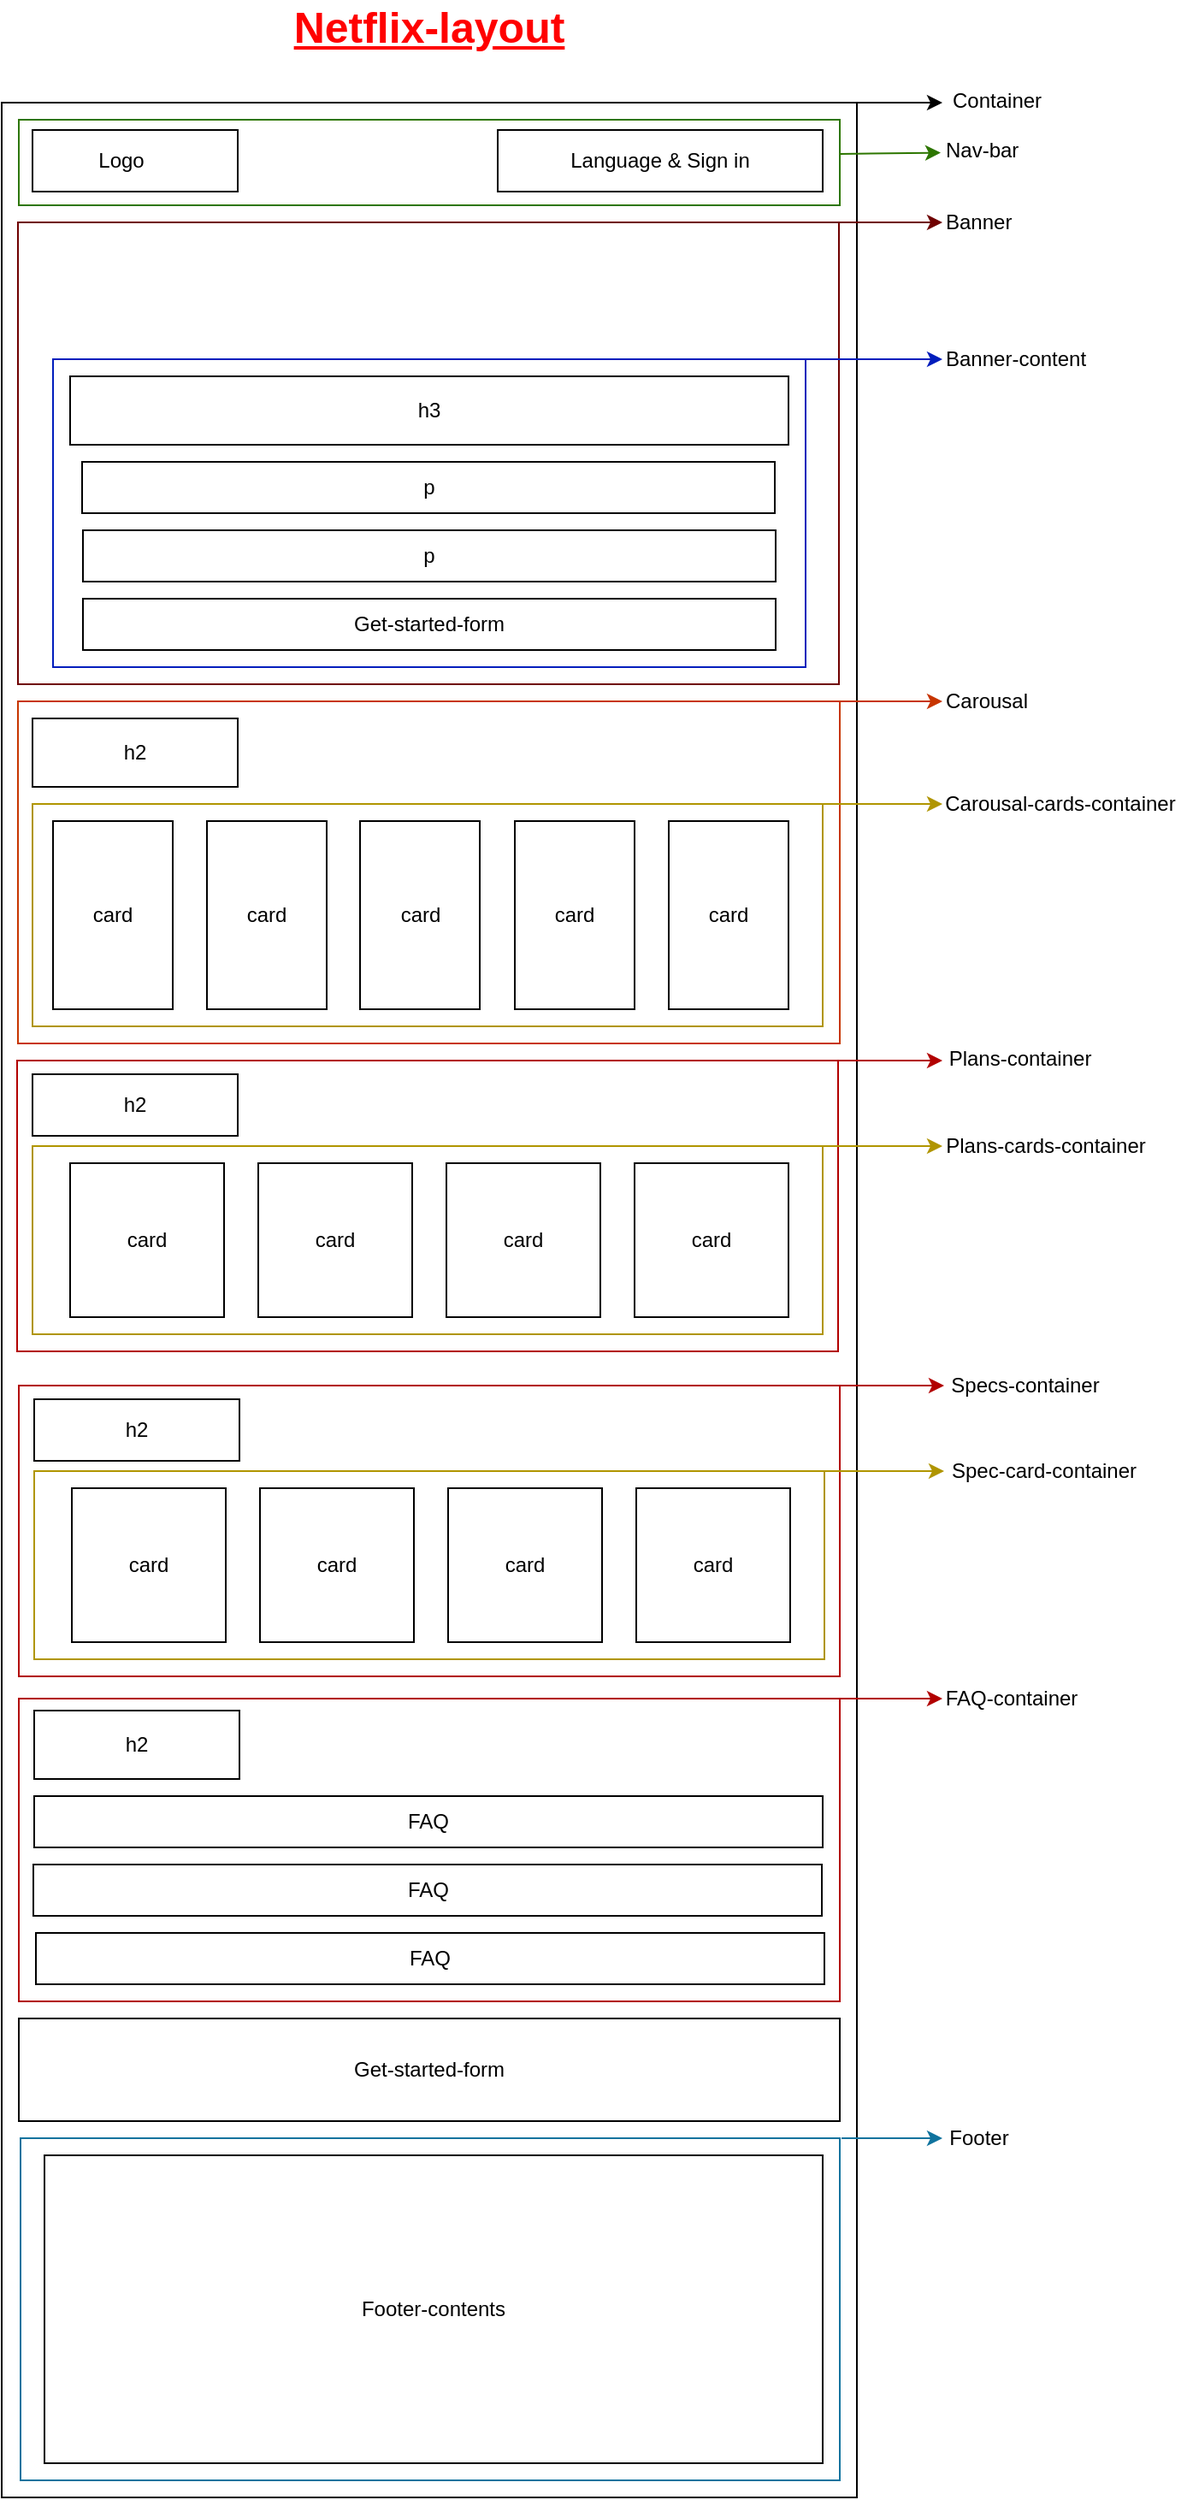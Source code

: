 <mxfile version="26.2.2">
  <diagram name="Page-1" id="VHkAz_g4b-9WarPghkiA">
    <mxGraphModel dx="985" dy="581" grid="1" gridSize="10" guides="1" tooltips="1" connect="1" arrows="1" fold="1" page="1" pageScale="1" pageWidth="850" pageHeight="1100" math="0" shadow="0">
      <root>
        <mxCell id="0" />
        <mxCell id="1" parent="0" />
        <mxCell id="GMgysGgVxunvrSP5ivFi-1" value="" style="rounded=0;whiteSpace=wrap;html=1;" vertex="1" parent="1">
          <mxGeometry x="10" y="80" width="500" height="1400" as="geometry" />
        </mxCell>
        <mxCell id="GMgysGgVxunvrSP5ivFi-6" value="" style="endArrow=classic;html=1;rounded=0;exitX=1;exitY=0;exitDx=0;exitDy=0;" edge="1" parent="1" source="GMgysGgVxunvrSP5ivFi-1">
          <mxGeometry width="50" height="50" relative="1" as="geometry">
            <mxPoint x="400" y="460" as="sourcePoint" />
            <mxPoint x="560" y="80" as="targetPoint" />
          </mxGeometry>
        </mxCell>
        <mxCell id="GMgysGgVxunvrSP5ivFi-7" value="Container" style="text;strokeColor=none;fillColor=none;align=left;verticalAlign=middle;spacingLeft=4;spacingRight=4;overflow=hidden;points=[[0,0.5],[1,0.5]];portConstraint=eastwest;rotatable=0;whiteSpace=wrap;html=1;" vertex="1" parent="1">
          <mxGeometry x="560" y="64" width="80" height="30" as="geometry" />
        </mxCell>
        <mxCell id="GMgysGgVxunvrSP5ivFi-8" value="" style="rounded=0;whiteSpace=wrap;html=1;fillColor=none;fontColor=#ffffff;strokeColor=#2D7600;" vertex="1" parent="1">
          <mxGeometry x="20" y="90" width="480" height="50" as="geometry" />
        </mxCell>
        <mxCell id="GMgysGgVxunvrSP5ivFi-10" value="Nav-bar" style="text;strokeColor=none;fillColor=none;align=left;verticalAlign=middle;spacingLeft=4;spacingRight=4;overflow=hidden;points=[[0,0.5],[1,0.5]];portConstraint=eastwest;rotatable=0;whiteSpace=wrap;html=1;" vertex="1" parent="1">
          <mxGeometry x="556" y="93" width="80" height="30" as="geometry" />
        </mxCell>
        <mxCell id="GMgysGgVxunvrSP5ivFi-12" value="" style="rounded=0;whiteSpace=wrap;html=1;fillColor=none;fontColor=#ffffff;strokeColor=#6F0000;" vertex="1" parent="1">
          <mxGeometry x="19.5" y="150" width="480" height="270" as="geometry" />
        </mxCell>
        <mxCell id="GMgysGgVxunvrSP5ivFi-13" value="" style="endArrow=classic;html=1;rounded=0;exitX=1;exitY=0;exitDx=0;exitDy=0;fillColor=#a20025;strokeColor=#6F0000;" edge="1" parent="1">
          <mxGeometry width="50" height="50" relative="1" as="geometry">
            <mxPoint x="500" y="150" as="sourcePoint" />
            <mxPoint x="560" y="150" as="targetPoint" />
          </mxGeometry>
        </mxCell>
        <mxCell id="GMgysGgVxunvrSP5ivFi-14" value="Banner" style="text;strokeColor=none;fillColor=none;align=left;verticalAlign=middle;spacingLeft=4;spacingRight=4;overflow=hidden;points=[[0,0.5],[1,0.5]];portConstraint=eastwest;rotatable=0;whiteSpace=wrap;html=1;" vertex="1" parent="1">
          <mxGeometry x="556" y="135" width="80" height="30" as="geometry" />
        </mxCell>
        <mxCell id="GMgysGgVxunvrSP5ivFi-15" value="" style="rounded=0;whiteSpace=wrap;html=1;fillColor=none;fontColor=#ffffff;strokeColor=#001DBC;" vertex="1" parent="1">
          <mxGeometry x="40" y="230" width="440" height="180" as="geometry" />
        </mxCell>
        <mxCell id="GMgysGgVxunvrSP5ivFi-16" value="" style="endArrow=classic;html=1;rounded=0;exitX=1;exitY=0;exitDx=0;exitDy=0;fillColor=#0050ef;strokeColor=#001DBC;" edge="1" parent="1" source="GMgysGgVxunvrSP5ivFi-15">
          <mxGeometry width="50" height="50" relative="1" as="geometry">
            <mxPoint x="240" y="180" as="sourcePoint" />
            <mxPoint x="560" y="230" as="targetPoint" />
          </mxGeometry>
        </mxCell>
        <mxCell id="GMgysGgVxunvrSP5ivFi-17" value="Banner-content" style="text;strokeColor=none;fillColor=none;align=left;verticalAlign=middle;spacingLeft=4;spacingRight=4;overflow=hidden;points=[[0,0.5],[1,0.5]];portConstraint=eastwest;rotatable=0;whiteSpace=wrap;html=1;" vertex="1" parent="1">
          <mxGeometry x="556" y="215" width="110" height="30" as="geometry" />
        </mxCell>
        <mxCell id="GMgysGgVxunvrSP5ivFi-18" value="" style="endArrow=classic;html=1;rounded=0;fillColor=#60a917;strokeColor=#2D7600;" edge="1" parent="1">
          <mxGeometry width="50" height="50" relative="1" as="geometry">
            <mxPoint x="500" y="110" as="sourcePoint" />
            <mxPoint x="559" y="109.28" as="targetPoint" />
          </mxGeometry>
        </mxCell>
        <mxCell id="GMgysGgVxunvrSP5ivFi-19" value="" style="rounded=0;whiteSpace=wrap;html=1;" vertex="1" parent="1">
          <mxGeometry x="50" y="240" width="420" height="40" as="geometry" />
        </mxCell>
        <mxCell id="GMgysGgVxunvrSP5ivFi-22" value="" style="rounded=0;whiteSpace=wrap;html=1;" vertex="1" parent="1">
          <mxGeometry x="57" y="290" width="405" height="30" as="geometry" />
        </mxCell>
        <mxCell id="GMgysGgVxunvrSP5ivFi-23" value="p" style="text;html=1;align=center;verticalAlign=middle;whiteSpace=wrap;rounded=0;" vertex="1" parent="1">
          <mxGeometry x="230" y="290" width="60" height="30" as="geometry" />
        </mxCell>
        <mxCell id="GMgysGgVxunvrSP5ivFi-24" value="h3" style="text;html=1;align=center;verticalAlign=middle;whiteSpace=wrap;rounded=0;" vertex="1" parent="1">
          <mxGeometry x="229.5" y="245" width="60" height="30" as="geometry" />
        </mxCell>
        <mxCell id="GMgysGgVxunvrSP5ivFi-25" value="Netflix-layout" style="text;html=1;align=center;verticalAlign=middle;whiteSpace=wrap;rounded=0;fontSize=25;fontStyle=5;fontColor=#FF0101;" vertex="1" parent="1">
          <mxGeometry x="175" y="20" width="170" height="30" as="geometry" />
        </mxCell>
        <mxCell id="GMgysGgVxunvrSP5ivFi-26" value="" style="rounded=0;whiteSpace=wrap;html=1;" vertex="1" parent="1">
          <mxGeometry x="57.5" y="330" width="405" height="30" as="geometry" />
        </mxCell>
        <mxCell id="GMgysGgVxunvrSP5ivFi-27" value="p" style="text;html=1;align=center;verticalAlign=middle;whiteSpace=wrap;rounded=0;" vertex="1" parent="1">
          <mxGeometry x="230" y="330" width="60" height="30" as="geometry" />
        </mxCell>
        <mxCell id="GMgysGgVxunvrSP5ivFi-29" value="" style="rounded=0;whiteSpace=wrap;html=1;" vertex="1" parent="1">
          <mxGeometry x="57.5" y="370" width="405" height="30" as="geometry" />
        </mxCell>
        <mxCell id="GMgysGgVxunvrSP5ivFi-30" value="Get-started-form" style="text;html=1;align=center;verticalAlign=middle;whiteSpace=wrap;rounded=0;" vertex="1" parent="1">
          <mxGeometry x="210" y="370" width="100" height="30" as="geometry" />
        </mxCell>
        <mxCell id="GMgysGgVxunvrSP5ivFi-32" value="" style="rounded=0;whiteSpace=wrap;html=1;" vertex="1" parent="1">
          <mxGeometry x="28" y="96" width="120" height="36" as="geometry" />
        </mxCell>
        <mxCell id="GMgysGgVxunvrSP5ivFi-33" value="Logo" style="text;html=1;align=center;verticalAlign=middle;whiteSpace=wrap;rounded=0;" vertex="1" parent="1">
          <mxGeometry x="50" y="99" width="60" height="30" as="geometry" />
        </mxCell>
        <mxCell id="GMgysGgVxunvrSP5ivFi-37" value="" style="rounded=0;whiteSpace=wrap;html=1;" vertex="1" parent="1">
          <mxGeometry x="300" y="96" width="190" height="36" as="geometry" />
        </mxCell>
        <mxCell id="GMgysGgVxunvrSP5ivFi-38" value="Language &amp;amp; Sign in" style="text;html=1;align=center;verticalAlign=middle;whiteSpace=wrap;rounded=0;" vertex="1" parent="1">
          <mxGeometry x="320" y="99" width="150" height="30" as="geometry" />
        </mxCell>
        <mxCell id="GMgysGgVxunvrSP5ivFi-39" value="" style="rounded=0;whiteSpace=wrap;html=1;fillColor=none;fontColor=#000000;strokeColor=#C73500;" vertex="1" parent="1">
          <mxGeometry x="19.5" y="430" width="480.5" height="200" as="geometry" />
        </mxCell>
        <mxCell id="GMgysGgVxunvrSP5ivFi-40" value="" style="endArrow=classic;html=1;rounded=0;exitX=1;exitY=0;exitDx=0;exitDy=0;fillColor=#fa6800;strokeColor=#C73500;" edge="1" parent="1" source="GMgysGgVxunvrSP5ivFi-39">
          <mxGeometry width="50" height="50" relative="1" as="geometry">
            <mxPoint x="240" y="460" as="sourcePoint" />
            <mxPoint x="560" y="430" as="targetPoint" />
          </mxGeometry>
        </mxCell>
        <mxCell id="GMgysGgVxunvrSP5ivFi-41" value="Carousal" style="text;html=1;align=center;verticalAlign=middle;whiteSpace=wrap;rounded=0;" vertex="1" parent="1">
          <mxGeometry x="556" y="415" width="60" height="30" as="geometry" />
        </mxCell>
        <mxCell id="GMgysGgVxunvrSP5ivFi-42" value="" style="rounded=0;whiteSpace=wrap;html=1;" vertex="1" parent="1">
          <mxGeometry x="28" y="440" width="120" height="40" as="geometry" />
        </mxCell>
        <mxCell id="GMgysGgVxunvrSP5ivFi-45" value="h2" style="text;html=1;align=center;verticalAlign=middle;whiteSpace=wrap;rounded=0;" vertex="1" parent="1">
          <mxGeometry x="58" y="445" width="60" height="30" as="geometry" />
        </mxCell>
        <mxCell id="GMgysGgVxunvrSP5ivFi-46" value="" style="rounded=0;whiteSpace=wrap;html=1;fillColor=none;fontColor=#000000;strokeColor=#B09500;" vertex="1" parent="1">
          <mxGeometry x="28" y="490" width="462" height="130" as="geometry" />
        </mxCell>
        <mxCell id="GMgysGgVxunvrSP5ivFi-47" value="" style="endArrow=classic;html=1;rounded=0;exitX=1;exitY=0;exitDx=0;exitDy=0;fillColor=#e3c800;strokeColor=#B09500;" edge="1" parent="1" source="GMgysGgVxunvrSP5ivFi-46">
          <mxGeometry width="50" height="50" relative="1" as="geometry">
            <mxPoint x="240" y="520" as="sourcePoint" />
            <mxPoint x="560" y="490" as="targetPoint" />
          </mxGeometry>
        </mxCell>
        <mxCell id="GMgysGgVxunvrSP5ivFi-48" value="Carousal-cards-container" style="text;html=1;align=center;verticalAlign=middle;whiteSpace=wrap;rounded=0;" vertex="1" parent="1">
          <mxGeometry x="556" y="475" width="146" height="30" as="geometry" />
        </mxCell>
        <mxCell id="GMgysGgVxunvrSP5ivFi-49" value="card" style="rounded=0;whiteSpace=wrap;html=1;" vertex="1" parent="1">
          <mxGeometry x="40" y="500" width="70" height="110" as="geometry" />
        </mxCell>
        <mxCell id="GMgysGgVxunvrSP5ivFi-50" value="card" style="rounded=0;whiteSpace=wrap;html=1;" vertex="1" parent="1">
          <mxGeometry x="219.5" y="500" width="70" height="110" as="geometry" />
        </mxCell>
        <mxCell id="GMgysGgVxunvrSP5ivFi-51" value="card" style="rounded=0;whiteSpace=wrap;html=1;" vertex="1" parent="1">
          <mxGeometry x="130" y="500" width="70" height="110" as="geometry" />
        </mxCell>
        <mxCell id="GMgysGgVxunvrSP5ivFi-52" value="card" style="rounded=0;whiteSpace=wrap;html=1;" vertex="1" parent="1">
          <mxGeometry x="310" y="500" width="70" height="110" as="geometry" />
        </mxCell>
        <mxCell id="GMgysGgVxunvrSP5ivFi-53" value="card" style="rounded=0;whiteSpace=wrap;html=1;" vertex="1" parent="1">
          <mxGeometry x="400" y="500" width="70" height="110" as="geometry" />
        </mxCell>
        <mxCell id="GMgysGgVxunvrSP5ivFi-54" value="" style="rounded=0;whiteSpace=wrap;html=1;fillColor=none;fontColor=#ffffff;strokeColor=#B20000;" vertex="1" parent="1">
          <mxGeometry x="19" y="640" width="480" height="170" as="geometry" />
        </mxCell>
        <mxCell id="GMgysGgVxunvrSP5ivFi-55" value="" style="endArrow=classic;html=1;rounded=0;exitX=1;exitY=0;exitDx=0;exitDy=0;fillColor=#e51400;strokeColor=#B20000;" edge="1" parent="1" source="GMgysGgVxunvrSP5ivFi-54">
          <mxGeometry width="50" height="50" relative="1" as="geometry">
            <mxPoint x="540" y="670" as="sourcePoint" />
            <mxPoint x="560" y="640" as="targetPoint" />
          </mxGeometry>
        </mxCell>
        <mxCell id="GMgysGgVxunvrSP5ivFi-56" value="Plans-container" style="text;html=1;align=center;verticalAlign=middle;resizable=0;points=[];autosize=1;strokeColor=none;fillColor=none;" vertex="1" parent="1">
          <mxGeometry x="550" y="624" width="110" height="30" as="geometry" />
        </mxCell>
        <mxCell id="GMgysGgVxunvrSP5ivFi-57" value="h2" style="rounded=0;whiteSpace=wrap;html=1;" vertex="1" parent="1">
          <mxGeometry x="28" y="648" width="120" height="36" as="geometry" />
        </mxCell>
        <mxCell id="GMgysGgVxunvrSP5ivFi-58" value="" style="rounded=0;whiteSpace=wrap;html=1;fillColor=none;fontColor=#000000;strokeColor=#B09500;" vertex="1" parent="1">
          <mxGeometry x="28" y="690" width="462" height="110" as="geometry" />
        </mxCell>
        <mxCell id="GMgysGgVxunvrSP5ivFi-59" value="" style="endArrow=classic;html=1;rounded=0;exitX=1;exitY=0;exitDx=0;exitDy=0;fillColor=#e3c800;strokeColor=#B09500;" edge="1" parent="1" source="GMgysGgVxunvrSP5ivFi-58">
          <mxGeometry width="50" height="50" relative="1" as="geometry">
            <mxPoint x="370" y="730" as="sourcePoint" />
            <mxPoint x="560" y="690" as="targetPoint" />
          </mxGeometry>
        </mxCell>
        <mxCell id="GMgysGgVxunvrSP5ivFi-60" value="Plans-cards-container" style="text;html=1;align=center;verticalAlign=middle;resizable=0;points=[];autosize=1;strokeColor=none;fillColor=none;" vertex="1" parent="1">
          <mxGeometry x="550" y="675" width="140" height="30" as="geometry" />
        </mxCell>
        <mxCell id="GMgysGgVxunvrSP5ivFi-61" value="card" style="whiteSpace=wrap;html=1;aspect=fixed;" vertex="1" parent="1">
          <mxGeometry x="50" y="700" width="90" height="90" as="geometry" />
        </mxCell>
        <mxCell id="GMgysGgVxunvrSP5ivFi-62" value="card" style="whiteSpace=wrap;html=1;aspect=fixed;" vertex="1" parent="1">
          <mxGeometry x="160" y="700" width="90" height="90" as="geometry" />
        </mxCell>
        <mxCell id="GMgysGgVxunvrSP5ivFi-63" value="card" style="whiteSpace=wrap;html=1;aspect=fixed;" vertex="1" parent="1">
          <mxGeometry x="270" y="700" width="90" height="90" as="geometry" />
        </mxCell>
        <mxCell id="GMgysGgVxunvrSP5ivFi-64" value="card" style="whiteSpace=wrap;html=1;aspect=fixed;" vertex="1" parent="1">
          <mxGeometry x="380" y="700" width="90" height="90" as="geometry" />
        </mxCell>
        <mxCell id="GMgysGgVxunvrSP5ivFi-67" value="" style="rounded=0;whiteSpace=wrap;html=1;fillColor=none;fontColor=#ffffff;strokeColor=#B20000;" vertex="1" parent="1">
          <mxGeometry x="20" y="830" width="480" height="170" as="geometry" />
        </mxCell>
        <mxCell id="GMgysGgVxunvrSP5ivFi-68" value="h2" style="rounded=0;whiteSpace=wrap;html=1;" vertex="1" parent="1">
          <mxGeometry x="29" y="838" width="120" height="36" as="geometry" />
        </mxCell>
        <mxCell id="GMgysGgVxunvrSP5ivFi-69" value="card" style="whiteSpace=wrap;html=1;aspect=fixed;" vertex="1" parent="1">
          <mxGeometry x="51" y="890" width="90" height="90" as="geometry" />
        </mxCell>
        <mxCell id="GMgysGgVxunvrSP5ivFi-70" value="card" style="whiteSpace=wrap;html=1;aspect=fixed;" vertex="1" parent="1">
          <mxGeometry x="161" y="890" width="90" height="90" as="geometry" />
        </mxCell>
        <mxCell id="GMgysGgVxunvrSP5ivFi-71" value="card" style="whiteSpace=wrap;html=1;aspect=fixed;" vertex="1" parent="1">
          <mxGeometry x="271" y="890" width="90" height="90" as="geometry" />
        </mxCell>
        <mxCell id="GMgysGgVxunvrSP5ivFi-72" value="card" style="whiteSpace=wrap;html=1;aspect=fixed;" vertex="1" parent="1">
          <mxGeometry x="381" y="890" width="90" height="90" as="geometry" />
        </mxCell>
        <mxCell id="GMgysGgVxunvrSP5ivFi-73" value="" style="rounded=0;whiteSpace=wrap;html=1;fillColor=none;fontColor=#000000;strokeColor=#B09500;" vertex="1" parent="1">
          <mxGeometry x="29" y="880" width="462" height="110" as="geometry" />
        </mxCell>
        <mxCell id="GMgysGgVxunvrSP5ivFi-74" value="" style="endArrow=classic;html=1;rounded=0;exitX=1;exitY=0;exitDx=0;exitDy=0;fillColor=#e3c800;strokeColor=#B09500;" edge="1" source="GMgysGgVxunvrSP5ivFi-73" parent="1">
          <mxGeometry width="50" height="50" relative="1" as="geometry">
            <mxPoint x="371" y="920" as="sourcePoint" />
            <mxPoint x="561" y="880" as="targetPoint" />
          </mxGeometry>
        </mxCell>
        <mxCell id="GMgysGgVxunvrSP5ivFi-75" value="" style="endArrow=classic;html=1;rounded=0;exitX=1;exitY=0;exitDx=0;exitDy=0;fillColor=#e51400;strokeColor=#B20000;" edge="1" source="GMgysGgVxunvrSP5ivFi-67" parent="1">
          <mxGeometry width="50" height="50" relative="1" as="geometry">
            <mxPoint x="541" y="860" as="sourcePoint" />
            <mxPoint x="561" y="830" as="targetPoint" />
          </mxGeometry>
        </mxCell>
        <mxCell id="GMgysGgVxunvrSP5ivFi-76" value="Specs-container" style="text;html=1;align=center;verticalAlign=middle;resizable=0;points=[];autosize=1;strokeColor=none;fillColor=none;" vertex="1" parent="1">
          <mxGeometry x="553" y="815" width="110" height="30" as="geometry" />
        </mxCell>
        <mxCell id="GMgysGgVxunvrSP5ivFi-77" value="Spec-card-container" style="text;html=1;align=center;verticalAlign=middle;resizable=0;points=[];autosize=1;strokeColor=none;fillColor=none;" vertex="1" parent="1">
          <mxGeometry x="554" y="865" width="130" height="30" as="geometry" />
        </mxCell>
        <mxCell id="GMgysGgVxunvrSP5ivFi-81" value="" style="whiteSpace=wrap;html=1;fillColor=none;fontColor=#ffffff;strokeColor=#B20000;" vertex="1" parent="1">
          <mxGeometry x="20" y="1013" width="480" height="177" as="geometry" />
        </mxCell>
        <mxCell id="GMgysGgVxunvrSP5ivFi-82" value="" style="edgeStyle=none;orthogonalLoop=1;jettySize=auto;html=1;rounded=0;fillColor=#e51400;strokeColor=#B20000;" edge="1" parent="1">
          <mxGeometry width="100" relative="1" as="geometry">
            <mxPoint x="500" y="1013" as="sourcePoint" />
            <mxPoint x="560" y="1013" as="targetPoint" />
            <Array as="points" />
          </mxGeometry>
        </mxCell>
        <mxCell id="GMgysGgVxunvrSP5ivFi-83" value="FAQ-container" style="text;html=1;align=center;verticalAlign=middle;resizable=0;points=[];autosize=1;strokeColor=none;fillColor=none;" vertex="1" parent="1">
          <mxGeometry x="550" y="998" width="100" height="30" as="geometry" />
        </mxCell>
        <mxCell id="GMgysGgVxunvrSP5ivFi-85" value="h2" style="whiteSpace=wrap;html=1;" vertex="1" parent="1">
          <mxGeometry x="29" y="1020" width="120" height="40" as="geometry" />
        </mxCell>
        <mxCell id="GMgysGgVxunvrSP5ivFi-86" value="FAQ" style="whiteSpace=wrap;html=1;" vertex="1" parent="1">
          <mxGeometry x="29" y="1070" width="461" height="30" as="geometry" />
        </mxCell>
        <mxCell id="GMgysGgVxunvrSP5ivFi-87" value="FAQ" style="whiteSpace=wrap;html=1;" vertex="1" parent="1">
          <mxGeometry x="28.5" y="1110" width="461" height="30" as="geometry" />
        </mxCell>
        <mxCell id="GMgysGgVxunvrSP5ivFi-88" value="FAQ" style="whiteSpace=wrap;html=1;" vertex="1" parent="1">
          <mxGeometry x="30" y="1150" width="461" height="30" as="geometry" />
        </mxCell>
        <mxCell id="GMgysGgVxunvrSP5ivFi-89" value="Get-started-form" style="whiteSpace=wrap;html=1;" vertex="1" parent="1">
          <mxGeometry x="20" y="1200" width="480" height="60" as="geometry" />
        </mxCell>
        <mxCell id="GMgysGgVxunvrSP5ivFi-90" value="" style="whiteSpace=wrap;html=1;fillColor=none;strokeColor=#10739e;" vertex="1" parent="1">
          <mxGeometry x="21" y="1270" width="479" height="200" as="geometry" />
        </mxCell>
        <mxCell id="GMgysGgVxunvrSP5ivFi-91" value="" style="edgeStyle=none;orthogonalLoop=1;jettySize=auto;html=1;rounded=0;fillColor=#b1ddf0;strokeColor=#10739e;" edge="1" parent="1">
          <mxGeometry width="100" relative="1" as="geometry">
            <mxPoint x="501" y="1270" as="sourcePoint" />
            <mxPoint x="560" y="1270" as="targetPoint" />
            <Array as="points">
              <mxPoint x="551" y="1270" />
            </Array>
          </mxGeometry>
        </mxCell>
        <mxCell id="GMgysGgVxunvrSP5ivFi-92" value="Footer" style="text;html=1;align=center;verticalAlign=middle;resizable=0;points=[];autosize=1;strokeColor=none;fillColor=none;" vertex="1" parent="1">
          <mxGeometry x="551" y="1255" width="60" height="30" as="geometry" />
        </mxCell>
        <mxCell id="GMgysGgVxunvrSP5ivFi-93" value="Footer-contents" style="whiteSpace=wrap;html=1;" vertex="1" parent="1">
          <mxGeometry x="35" y="1280" width="455" height="180" as="geometry" />
        </mxCell>
      </root>
    </mxGraphModel>
  </diagram>
</mxfile>
